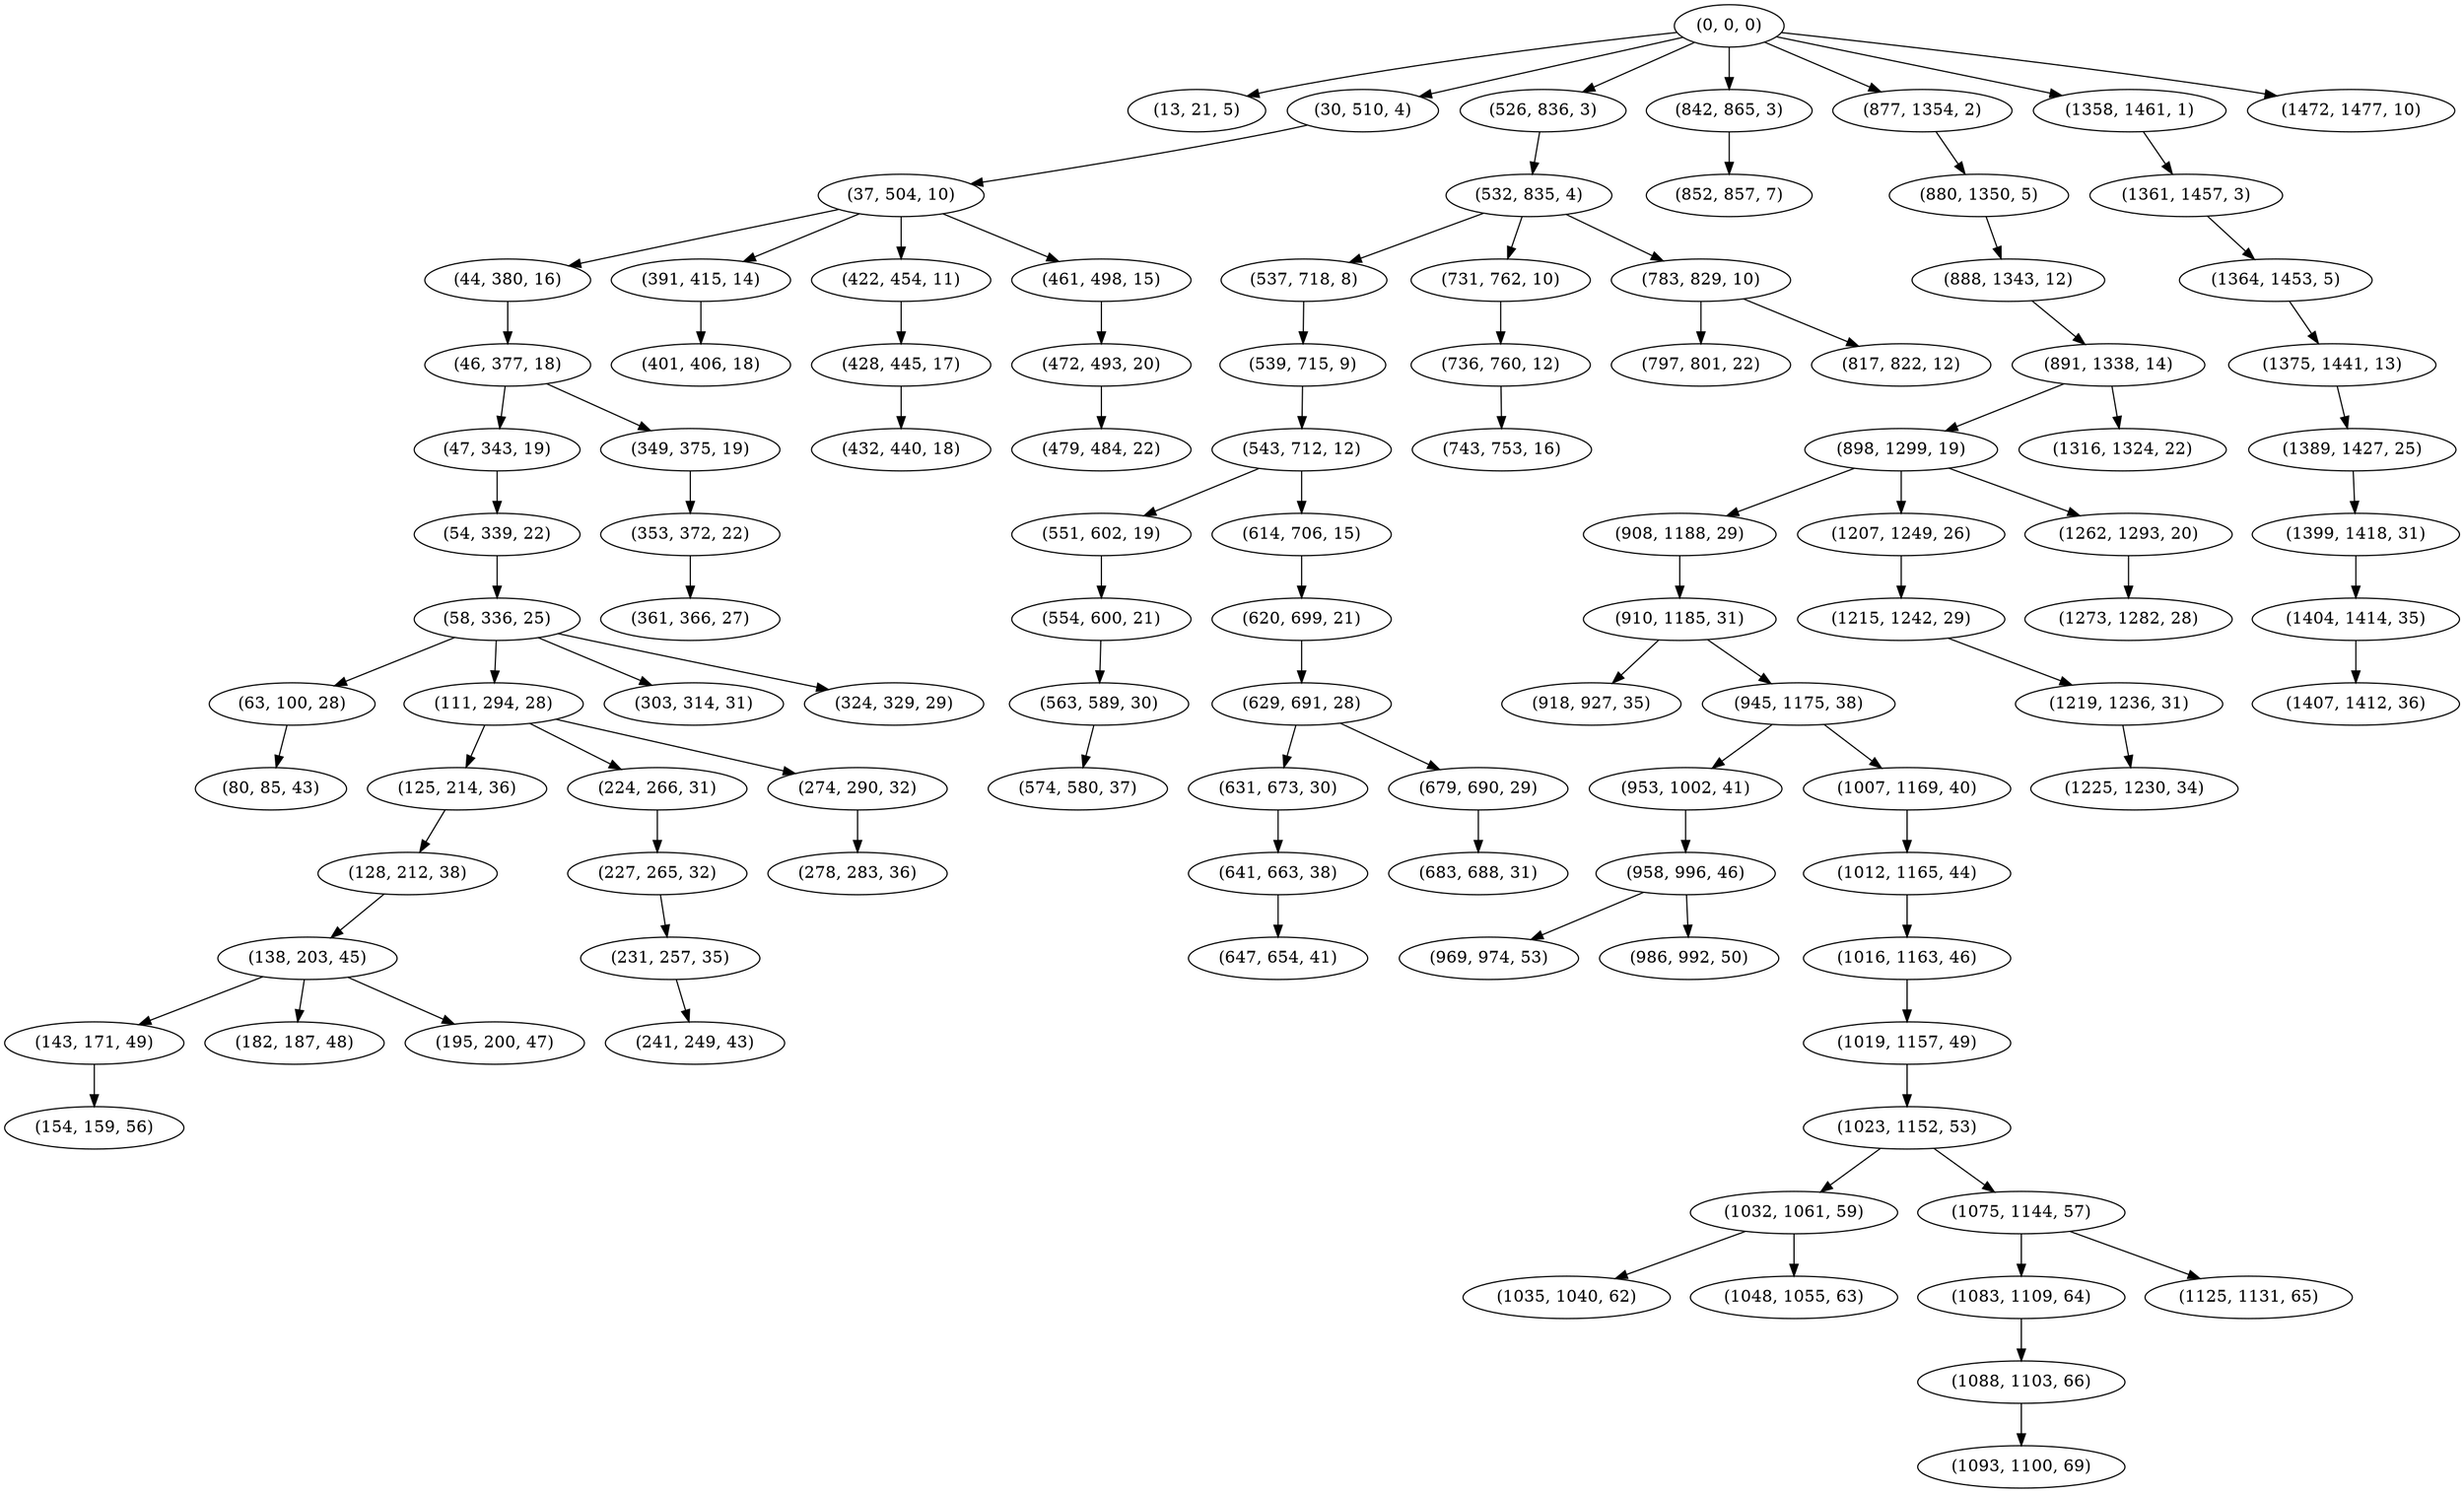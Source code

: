 digraph tree {
    "(0, 0, 0)";
    "(13, 21, 5)";
    "(30, 510, 4)";
    "(37, 504, 10)";
    "(44, 380, 16)";
    "(46, 377, 18)";
    "(47, 343, 19)";
    "(54, 339, 22)";
    "(58, 336, 25)";
    "(63, 100, 28)";
    "(80, 85, 43)";
    "(111, 294, 28)";
    "(125, 214, 36)";
    "(128, 212, 38)";
    "(138, 203, 45)";
    "(143, 171, 49)";
    "(154, 159, 56)";
    "(182, 187, 48)";
    "(195, 200, 47)";
    "(224, 266, 31)";
    "(227, 265, 32)";
    "(231, 257, 35)";
    "(241, 249, 43)";
    "(274, 290, 32)";
    "(278, 283, 36)";
    "(303, 314, 31)";
    "(324, 329, 29)";
    "(349, 375, 19)";
    "(353, 372, 22)";
    "(361, 366, 27)";
    "(391, 415, 14)";
    "(401, 406, 18)";
    "(422, 454, 11)";
    "(428, 445, 17)";
    "(432, 440, 18)";
    "(461, 498, 15)";
    "(472, 493, 20)";
    "(479, 484, 22)";
    "(526, 836, 3)";
    "(532, 835, 4)";
    "(537, 718, 8)";
    "(539, 715, 9)";
    "(543, 712, 12)";
    "(551, 602, 19)";
    "(554, 600, 21)";
    "(563, 589, 30)";
    "(574, 580, 37)";
    "(614, 706, 15)";
    "(620, 699, 21)";
    "(629, 691, 28)";
    "(631, 673, 30)";
    "(641, 663, 38)";
    "(647, 654, 41)";
    "(679, 690, 29)";
    "(683, 688, 31)";
    "(731, 762, 10)";
    "(736, 760, 12)";
    "(743, 753, 16)";
    "(783, 829, 10)";
    "(797, 801, 22)";
    "(817, 822, 12)";
    "(842, 865, 3)";
    "(852, 857, 7)";
    "(877, 1354, 2)";
    "(880, 1350, 5)";
    "(888, 1343, 12)";
    "(891, 1338, 14)";
    "(898, 1299, 19)";
    "(908, 1188, 29)";
    "(910, 1185, 31)";
    "(918, 927, 35)";
    "(945, 1175, 38)";
    "(953, 1002, 41)";
    "(958, 996, 46)";
    "(969, 974, 53)";
    "(986, 992, 50)";
    "(1007, 1169, 40)";
    "(1012, 1165, 44)";
    "(1016, 1163, 46)";
    "(1019, 1157, 49)";
    "(1023, 1152, 53)";
    "(1032, 1061, 59)";
    "(1035, 1040, 62)";
    "(1048, 1055, 63)";
    "(1075, 1144, 57)";
    "(1083, 1109, 64)";
    "(1088, 1103, 66)";
    "(1093, 1100, 69)";
    "(1125, 1131, 65)";
    "(1207, 1249, 26)";
    "(1215, 1242, 29)";
    "(1219, 1236, 31)";
    "(1225, 1230, 34)";
    "(1262, 1293, 20)";
    "(1273, 1282, 28)";
    "(1316, 1324, 22)";
    "(1358, 1461, 1)";
    "(1361, 1457, 3)";
    "(1364, 1453, 5)";
    "(1375, 1441, 13)";
    "(1389, 1427, 25)";
    "(1399, 1418, 31)";
    "(1404, 1414, 35)";
    "(1407, 1412, 36)";
    "(1472, 1477, 10)";
    "(0, 0, 0)" -> "(13, 21, 5)";
    "(0, 0, 0)" -> "(30, 510, 4)";
    "(0, 0, 0)" -> "(526, 836, 3)";
    "(0, 0, 0)" -> "(842, 865, 3)";
    "(0, 0, 0)" -> "(877, 1354, 2)";
    "(0, 0, 0)" -> "(1358, 1461, 1)";
    "(0, 0, 0)" -> "(1472, 1477, 10)";
    "(30, 510, 4)" -> "(37, 504, 10)";
    "(37, 504, 10)" -> "(44, 380, 16)";
    "(37, 504, 10)" -> "(391, 415, 14)";
    "(37, 504, 10)" -> "(422, 454, 11)";
    "(37, 504, 10)" -> "(461, 498, 15)";
    "(44, 380, 16)" -> "(46, 377, 18)";
    "(46, 377, 18)" -> "(47, 343, 19)";
    "(46, 377, 18)" -> "(349, 375, 19)";
    "(47, 343, 19)" -> "(54, 339, 22)";
    "(54, 339, 22)" -> "(58, 336, 25)";
    "(58, 336, 25)" -> "(63, 100, 28)";
    "(58, 336, 25)" -> "(111, 294, 28)";
    "(58, 336, 25)" -> "(303, 314, 31)";
    "(58, 336, 25)" -> "(324, 329, 29)";
    "(63, 100, 28)" -> "(80, 85, 43)";
    "(111, 294, 28)" -> "(125, 214, 36)";
    "(111, 294, 28)" -> "(224, 266, 31)";
    "(111, 294, 28)" -> "(274, 290, 32)";
    "(125, 214, 36)" -> "(128, 212, 38)";
    "(128, 212, 38)" -> "(138, 203, 45)";
    "(138, 203, 45)" -> "(143, 171, 49)";
    "(138, 203, 45)" -> "(182, 187, 48)";
    "(138, 203, 45)" -> "(195, 200, 47)";
    "(143, 171, 49)" -> "(154, 159, 56)";
    "(224, 266, 31)" -> "(227, 265, 32)";
    "(227, 265, 32)" -> "(231, 257, 35)";
    "(231, 257, 35)" -> "(241, 249, 43)";
    "(274, 290, 32)" -> "(278, 283, 36)";
    "(349, 375, 19)" -> "(353, 372, 22)";
    "(353, 372, 22)" -> "(361, 366, 27)";
    "(391, 415, 14)" -> "(401, 406, 18)";
    "(422, 454, 11)" -> "(428, 445, 17)";
    "(428, 445, 17)" -> "(432, 440, 18)";
    "(461, 498, 15)" -> "(472, 493, 20)";
    "(472, 493, 20)" -> "(479, 484, 22)";
    "(526, 836, 3)" -> "(532, 835, 4)";
    "(532, 835, 4)" -> "(537, 718, 8)";
    "(532, 835, 4)" -> "(731, 762, 10)";
    "(532, 835, 4)" -> "(783, 829, 10)";
    "(537, 718, 8)" -> "(539, 715, 9)";
    "(539, 715, 9)" -> "(543, 712, 12)";
    "(543, 712, 12)" -> "(551, 602, 19)";
    "(543, 712, 12)" -> "(614, 706, 15)";
    "(551, 602, 19)" -> "(554, 600, 21)";
    "(554, 600, 21)" -> "(563, 589, 30)";
    "(563, 589, 30)" -> "(574, 580, 37)";
    "(614, 706, 15)" -> "(620, 699, 21)";
    "(620, 699, 21)" -> "(629, 691, 28)";
    "(629, 691, 28)" -> "(631, 673, 30)";
    "(629, 691, 28)" -> "(679, 690, 29)";
    "(631, 673, 30)" -> "(641, 663, 38)";
    "(641, 663, 38)" -> "(647, 654, 41)";
    "(679, 690, 29)" -> "(683, 688, 31)";
    "(731, 762, 10)" -> "(736, 760, 12)";
    "(736, 760, 12)" -> "(743, 753, 16)";
    "(783, 829, 10)" -> "(797, 801, 22)";
    "(783, 829, 10)" -> "(817, 822, 12)";
    "(842, 865, 3)" -> "(852, 857, 7)";
    "(877, 1354, 2)" -> "(880, 1350, 5)";
    "(880, 1350, 5)" -> "(888, 1343, 12)";
    "(888, 1343, 12)" -> "(891, 1338, 14)";
    "(891, 1338, 14)" -> "(898, 1299, 19)";
    "(891, 1338, 14)" -> "(1316, 1324, 22)";
    "(898, 1299, 19)" -> "(908, 1188, 29)";
    "(898, 1299, 19)" -> "(1207, 1249, 26)";
    "(898, 1299, 19)" -> "(1262, 1293, 20)";
    "(908, 1188, 29)" -> "(910, 1185, 31)";
    "(910, 1185, 31)" -> "(918, 927, 35)";
    "(910, 1185, 31)" -> "(945, 1175, 38)";
    "(945, 1175, 38)" -> "(953, 1002, 41)";
    "(945, 1175, 38)" -> "(1007, 1169, 40)";
    "(953, 1002, 41)" -> "(958, 996, 46)";
    "(958, 996, 46)" -> "(969, 974, 53)";
    "(958, 996, 46)" -> "(986, 992, 50)";
    "(1007, 1169, 40)" -> "(1012, 1165, 44)";
    "(1012, 1165, 44)" -> "(1016, 1163, 46)";
    "(1016, 1163, 46)" -> "(1019, 1157, 49)";
    "(1019, 1157, 49)" -> "(1023, 1152, 53)";
    "(1023, 1152, 53)" -> "(1032, 1061, 59)";
    "(1023, 1152, 53)" -> "(1075, 1144, 57)";
    "(1032, 1061, 59)" -> "(1035, 1040, 62)";
    "(1032, 1061, 59)" -> "(1048, 1055, 63)";
    "(1075, 1144, 57)" -> "(1083, 1109, 64)";
    "(1075, 1144, 57)" -> "(1125, 1131, 65)";
    "(1083, 1109, 64)" -> "(1088, 1103, 66)";
    "(1088, 1103, 66)" -> "(1093, 1100, 69)";
    "(1207, 1249, 26)" -> "(1215, 1242, 29)";
    "(1215, 1242, 29)" -> "(1219, 1236, 31)";
    "(1219, 1236, 31)" -> "(1225, 1230, 34)";
    "(1262, 1293, 20)" -> "(1273, 1282, 28)";
    "(1358, 1461, 1)" -> "(1361, 1457, 3)";
    "(1361, 1457, 3)" -> "(1364, 1453, 5)";
    "(1364, 1453, 5)" -> "(1375, 1441, 13)";
    "(1375, 1441, 13)" -> "(1389, 1427, 25)";
    "(1389, 1427, 25)" -> "(1399, 1418, 31)";
    "(1399, 1418, 31)" -> "(1404, 1414, 35)";
    "(1404, 1414, 35)" -> "(1407, 1412, 36)";
}
